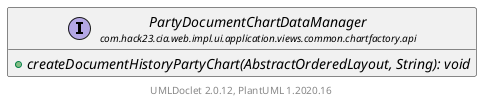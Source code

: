 @startuml
    set namespaceSeparator none
    hide empty fields
    hide empty methods

    interface "<size:14>PartyDocumentChartDataManager\n<size:10>com.hack23.cia.web.impl.ui.application.views.common.chartfactory.api" as com.hack23.cia.web.impl.ui.application.views.common.chartfactory.api.PartyDocumentChartDataManager [[PartyDocumentChartDataManager.html]] {
        {abstract} +createDocumentHistoryPartyChart(AbstractOrderedLayout, String): void
    }

    center footer UMLDoclet 2.0.12, PlantUML 1.2020.16
@enduml
